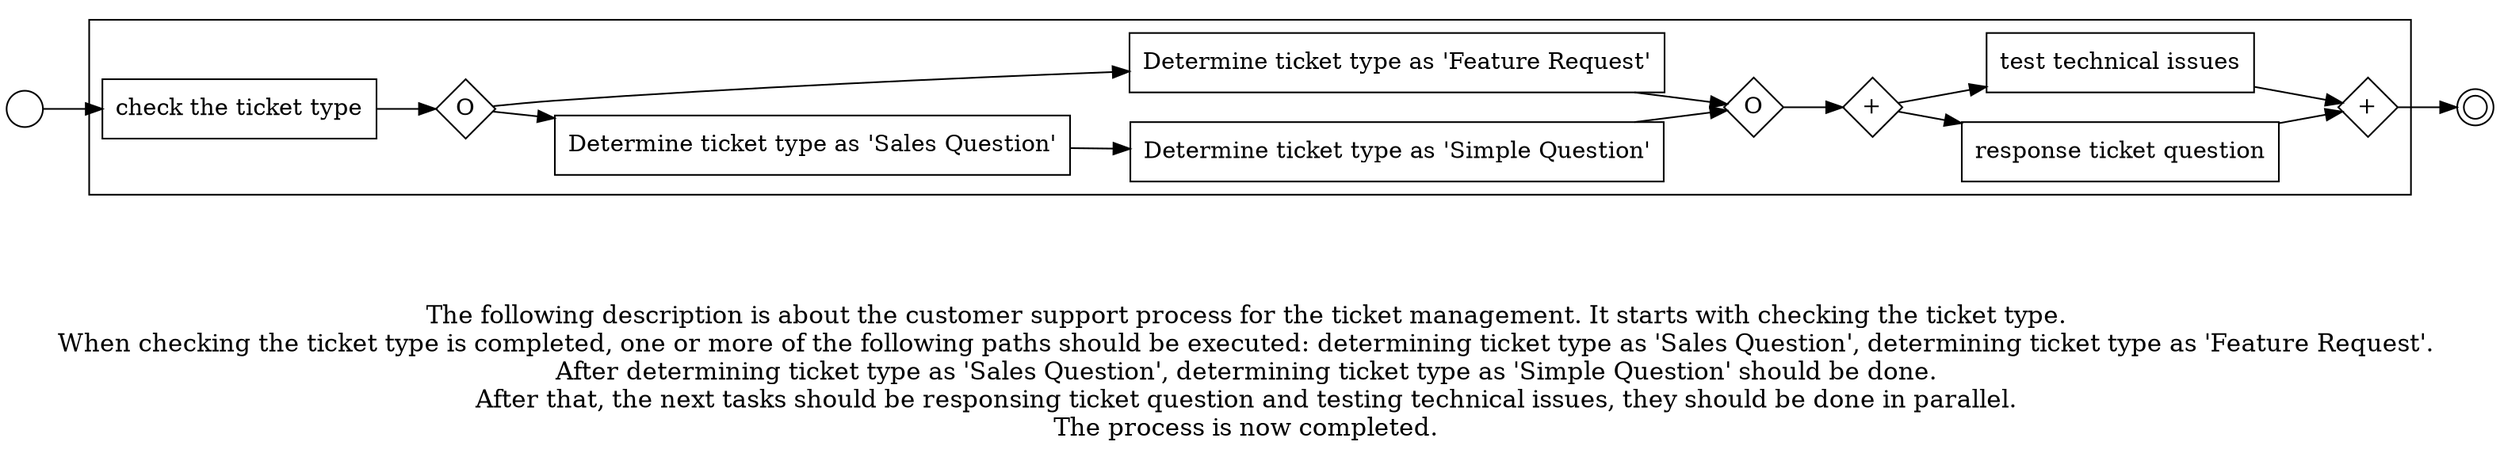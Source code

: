 digraph customer_support_process_for_the_ticket_management_41 {
	graph [rankdir=LR]
	START_NODE [label="" shape=circle width=0.3]
	subgraph CLUSTER_0 {
		"check the ticket type" [shape=box]
		"OR_SPLIT--2. Ticket type_5POY" [label=O fixedsize=true shape=diamond width=0.5]
		"check the ticket type" -> "OR_SPLIT--2. Ticket type_5POY"
		"Determine ticket type as 'Sales Question'" [shape=box]
		"OR_SPLIT--2. Ticket type_5POY" -> "Determine ticket type as 'Sales Question'"
		"Determine ticket type as 'Feature Request'" [shape=box]
		"OR_SPLIT--2. Ticket type_5POY" -> "Determine ticket type as 'Feature Request'"
		"Determine ticket type as 'Simple Question'" [shape=box]
		"Determine ticket type as 'Sales Question'" -> "Determine ticket type as 'Simple Question'"
		"OR_JOIN--2. Ticket type_5POY" [label=O fixedsize=true shape=diamond width=0.5]
		"Determine ticket type as 'Simple Question'" -> "OR_JOIN--2. Ticket type_5POY"
		"Determine ticket type as 'Feature Request'" -> "OR_JOIN--2. Ticket type_5POY"
		"AND_SPLIT--3. Ticket Action_7V02" [label="+" fixedsize=true shape=diamond width=0.5]
		"OR_JOIN--2. Ticket type_5POY" -> "AND_SPLIT--3. Ticket Action_7V02"
		"response ticket question" [shape=box]
		"AND_SPLIT--3. Ticket Action_7V02" -> "response ticket question"
		"test technical issues" [shape=box]
		"AND_SPLIT--3. Ticket Action_7V02" -> "test technical issues"
		"AND_JOIN--3. Ticket Action_7V02" [label="+" fixedsize=true shape=diamond width=0.5]
		"response ticket question" -> "AND_JOIN--3. Ticket Action_7V02"
		"test technical issues" -> "AND_JOIN--3. Ticket Action_7V02"
	}
	START_NODE -> "check the ticket type"
	END_NODE [label="" shape=doublecircle width=0.2]
	"AND_JOIN--3. Ticket Action_7V02" -> END_NODE
	fontsize=15 label="\n\n
The following description is about the customer support process for the ticket management. It starts with checking the ticket type. 
When checking the ticket type is completed, one or more of the following paths should be executed: determining ticket type as 'Sales Question', determining ticket type as 'Feature Request'. 
After determining ticket type as 'Sales Question', determining ticket type as 'Simple Question' should be done. 
After that, the next tasks should be responsing ticket question and testing technical issues, they should be done in parallel. 
The process is now completed. 
"
}
